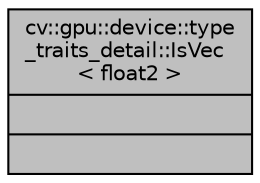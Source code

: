 digraph "cv::gpu::device::type_traits_detail::IsVec&lt; float2 &gt;"
{
 // LATEX_PDF_SIZE
  edge [fontname="Helvetica",fontsize="10",labelfontname="Helvetica",labelfontsize="10"];
  node [fontname="Helvetica",fontsize="10",shape=record];
  Node1 [label="{cv::gpu::device::type\l_traits_detail::IsVec\l\< float2 \>\n||}",height=0.2,width=0.4,color="black", fillcolor="grey75", style="filled", fontcolor="black",tooltip=" "];
}
